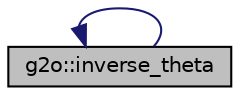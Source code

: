 digraph "g2o::inverse_theta"
{
  edge [fontname="Helvetica",fontsize="10",labelfontname="Helvetica",labelfontsize="10"];
  node [fontname="Helvetica",fontsize="10",shape=record];
  rankdir="LR";
  Node20 [label="g2o::inverse_theta",height=0.2,width=0.4,color="black", fillcolor="grey75", style="filled", fontcolor="black"];
  Node20 -> Node20 [dir="back",color="midnightblue",fontsize="10",style="solid",fontname="Helvetica"];
}
